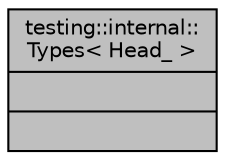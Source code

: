 digraph "testing::internal::Types&lt; Head_ &gt;"
{
 // LATEX_PDF_SIZE
  bgcolor="transparent";
  edge [fontname="Helvetica",fontsize="10",labelfontname="Helvetica",labelfontsize="10"];
  node [fontname="Helvetica",fontsize="10",shape=record];
  Node1 [label="{testing::internal::\lTypes\< Head_ \>\n||}",height=0.2,width=0.4,color="black", fillcolor="grey75", style="filled", fontcolor="black",tooltip=" "];
}
